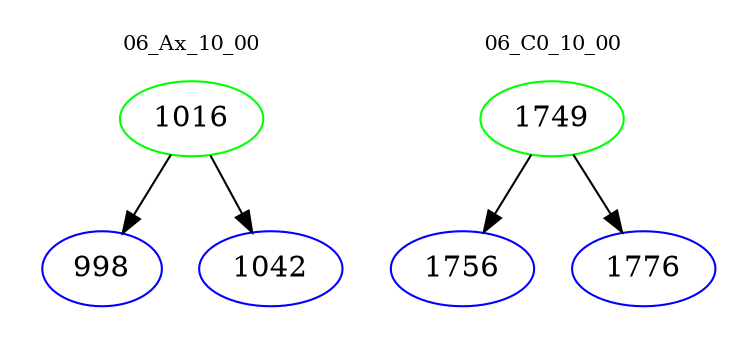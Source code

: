 digraph{
subgraph cluster_0 {
color = white
label = "06_Ax_10_00";
fontsize=10;
T0_1016 [label="1016", color="green"]
T0_1016 -> T0_998 [color="black"]
T0_998 [label="998", color="blue"]
T0_1016 -> T0_1042 [color="black"]
T0_1042 [label="1042", color="blue"]
}
subgraph cluster_1 {
color = white
label = "06_C0_10_00";
fontsize=10;
T1_1749 [label="1749", color="green"]
T1_1749 -> T1_1756 [color="black"]
T1_1756 [label="1756", color="blue"]
T1_1749 -> T1_1776 [color="black"]
T1_1776 [label="1776", color="blue"]
}
}
